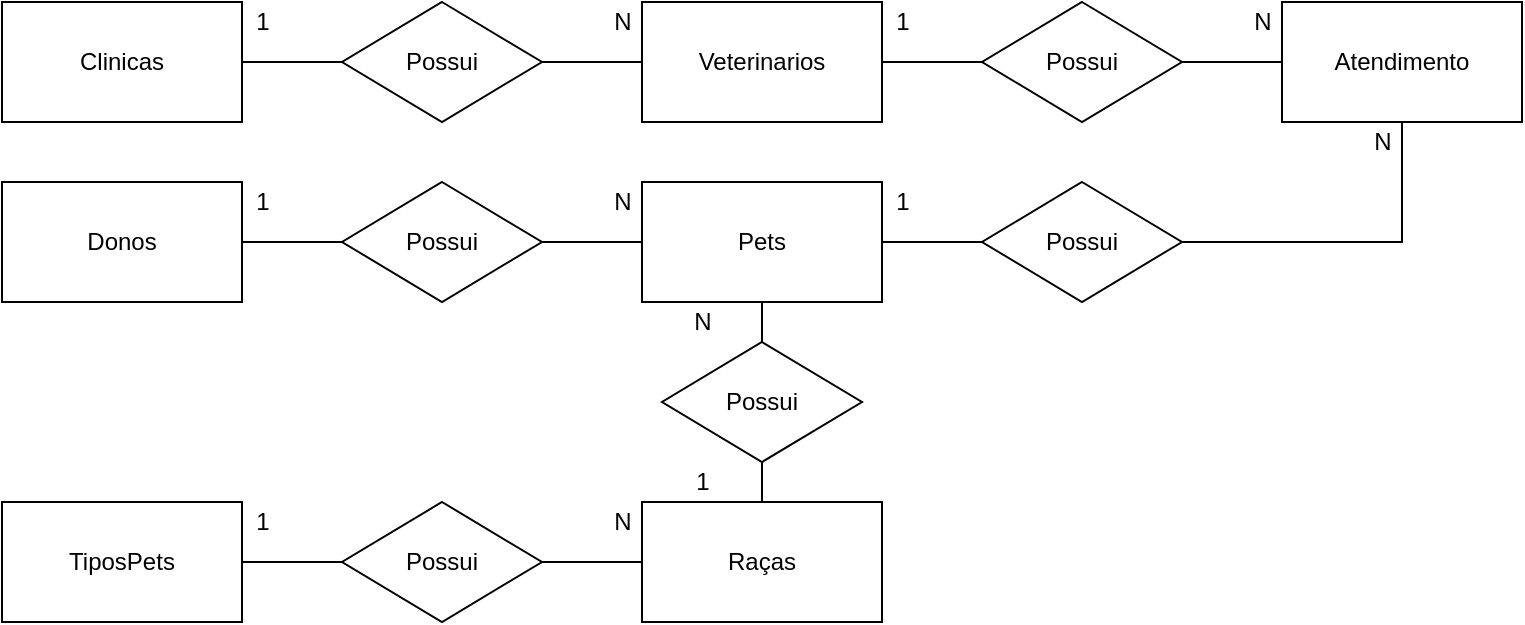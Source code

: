 <mxfile version="14.1.8" type="device" pages="2"><diagram id="UzwfcoGWtlk6J4LMGT1N" name="Conceitual"><mxGraphModel dx="1035" dy="602" grid="1" gridSize="10" guides="1" tooltips="1" connect="1" arrows="1" fold="1" page="1" pageScale="1" pageWidth="827" pageHeight="1169" math="0" shadow="0"><root><mxCell id="0"/><mxCell id="1" parent="0"/><mxCell id="Tc7eQpOx48h2WtbrXSoK-3" value="" style="edgeStyle=orthogonalEdgeStyle;rounded=0;orthogonalLoop=1;jettySize=auto;html=1;endArrow=none;endFill=0;" edge="1" parent="1" source="Tc7eQpOx48h2WtbrXSoK-1" target="Tc7eQpOx48h2WtbrXSoK-2"><mxGeometry relative="1" as="geometry"/></mxCell><mxCell id="Tc7eQpOx48h2WtbrXSoK-1" value="Clinicas" style="whiteSpace=wrap;html=1;" vertex="1" parent="1"><mxGeometry x="30" y="30" width="120" height="60" as="geometry"/></mxCell><mxCell id="Tc7eQpOx48h2WtbrXSoK-7" value="" style="edgeStyle=orthogonalEdgeStyle;rounded=0;orthogonalLoop=1;jettySize=auto;html=1;endArrow=none;endFill=0;" edge="1" parent="1" source="Tc7eQpOx48h2WtbrXSoK-2" target="Tc7eQpOx48h2WtbrXSoK-6"><mxGeometry relative="1" as="geometry"/></mxCell><mxCell id="Tc7eQpOx48h2WtbrXSoK-2" value="Possui" style="rhombus;whiteSpace=wrap;html=1;" vertex="1" parent="1"><mxGeometry x="200" y="30" width="100" height="60" as="geometry"/></mxCell><mxCell id="Tc7eQpOx48h2WtbrXSoK-11" value="" style="edgeStyle=orthogonalEdgeStyle;rounded=0;orthogonalLoop=1;jettySize=auto;html=1;endArrow=none;endFill=0;" edge="1" parent="1" source="Tc7eQpOx48h2WtbrXSoK-6" target="Tc7eQpOx48h2WtbrXSoK-10"><mxGeometry relative="1" as="geometry"/></mxCell><mxCell id="Tc7eQpOx48h2WtbrXSoK-6" value="Veterinarios" style="whiteSpace=wrap;html=1;" vertex="1" parent="1"><mxGeometry x="350" y="30" width="120" height="60" as="geometry"/></mxCell><mxCell id="Tc7eQpOx48h2WtbrXSoK-13" value="" style="edgeStyle=orthogonalEdgeStyle;rounded=0;orthogonalLoop=1;jettySize=auto;html=1;endArrow=none;endFill=0;" edge="1" parent="1" source="Tc7eQpOx48h2WtbrXSoK-10" target="Tc7eQpOx48h2WtbrXSoK-12"><mxGeometry relative="1" as="geometry"/></mxCell><mxCell id="Tc7eQpOx48h2WtbrXSoK-10" value="Possui" style="rhombus;whiteSpace=wrap;html=1;" vertex="1" parent="1"><mxGeometry x="520" y="30" width="100" height="60" as="geometry"/></mxCell><mxCell id="Tc7eQpOx48h2WtbrXSoK-12" value="Atendimento" style="whiteSpace=wrap;html=1;" vertex="1" parent="1"><mxGeometry x="670" y="30" width="120" height="60" as="geometry"/></mxCell><mxCell id="Tc7eQpOx48h2WtbrXSoK-14" value="" style="edgeStyle=orthogonalEdgeStyle;rounded=0;orthogonalLoop=1;jettySize=auto;html=1;endArrow=none;endFill=0;" edge="1" parent="1" source="Tc7eQpOx48h2WtbrXSoK-15" target="Tc7eQpOx48h2WtbrXSoK-17"><mxGeometry relative="1" as="geometry"/></mxCell><mxCell id="Tc7eQpOx48h2WtbrXSoK-15" value="Donos" style="whiteSpace=wrap;html=1;" vertex="1" parent="1"><mxGeometry x="30" y="120" width="120" height="60" as="geometry"/></mxCell><mxCell id="Tc7eQpOx48h2WtbrXSoK-16" value="" style="edgeStyle=orthogonalEdgeStyle;rounded=0;orthogonalLoop=1;jettySize=auto;html=1;endArrow=none;endFill=0;" edge="1" parent="1" source="Tc7eQpOx48h2WtbrXSoK-17" target="Tc7eQpOx48h2WtbrXSoK-19"><mxGeometry relative="1" as="geometry"/></mxCell><mxCell id="Tc7eQpOx48h2WtbrXSoK-17" value="Possui" style="rhombus;whiteSpace=wrap;html=1;" vertex="1" parent="1"><mxGeometry x="200" y="120" width="100" height="60" as="geometry"/></mxCell><mxCell id="Tc7eQpOx48h2WtbrXSoK-18" value="" style="edgeStyle=orthogonalEdgeStyle;rounded=0;orthogonalLoop=1;jettySize=auto;html=1;endArrow=none;endFill=0;" edge="1" parent="1" source="Tc7eQpOx48h2WtbrXSoK-19" target="Tc7eQpOx48h2WtbrXSoK-20"><mxGeometry relative="1" as="geometry"/></mxCell><mxCell id="Tc7eQpOx48h2WtbrXSoK-19" value="Pets" style="whiteSpace=wrap;html=1;" vertex="1" parent="1"><mxGeometry x="350" y="120" width="120" height="60" as="geometry"/></mxCell><mxCell id="Tc7eQpOx48h2WtbrXSoK-21" style="edgeStyle=orthogonalEdgeStyle;rounded=0;orthogonalLoop=1;jettySize=auto;html=1;entryX=0.5;entryY=1;entryDx=0;entryDy=0;endArrow=none;endFill=0;" edge="1" parent="1" source="Tc7eQpOx48h2WtbrXSoK-20" target="Tc7eQpOx48h2WtbrXSoK-12"><mxGeometry relative="1" as="geometry"/></mxCell><mxCell id="Tc7eQpOx48h2WtbrXSoK-20" value="Possui" style="rhombus;whiteSpace=wrap;html=1;" vertex="1" parent="1"><mxGeometry x="520" y="120" width="100" height="60" as="geometry"/></mxCell><mxCell id="Tc7eQpOx48h2WtbrXSoK-34" value="" style="edgeStyle=orthogonalEdgeStyle;rounded=0;orthogonalLoop=1;jettySize=auto;html=1;endArrow=none;endFill=0;" edge="1" parent="1" source="Tc7eQpOx48h2WtbrXSoK-35" target="Tc7eQpOx48h2WtbrXSoK-37"><mxGeometry relative="1" as="geometry"/></mxCell><mxCell id="Tc7eQpOx48h2WtbrXSoK-35" value="TiposPets" style="whiteSpace=wrap;html=1;" vertex="1" parent="1"><mxGeometry x="30" y="280" width="120" height="60" as="geometry"/></mxCell><mxCell id="Tc7eQpOx48h2WtbrXSoK-36" value="" style="edgeStyle=orthogonalEdgeStyle;rounded=0;orthogonalLoop=1;jettySize=auto;html=1;endArrow=none;endFill=0;" edge="1" parent="1" source="Tc7eQpOx48h2WtbrXSoK-37" target="Tc7eQpOx48h2WtbrXSoK-38"><mxGeometry relative="1" as="geometry"/></mxCell><mxCell id="Tc7eQpOx48h2WtbrXSoK-37" value="Possui" style="rhombus;whiteSpace=wrap;html=1;" vertex="1" parent="1"><mxGeometry x="200" y="280" width="100" height="60" as="geometry"/></mxCell><mxCell id="Tc7eQpOx48h2WtbrXSoK-40" value="" style="edgeStyle=orthogonalEdgeStyle;rounded=0;orthogonalLoop=1;jettySize=auto;html=1;endArrow=none;endFill=0;" edge="1" parent="1" source="Tc7eQpOx48h2WtbrXSoK-38" target="Tc7eQpOx48h2WtbrXSoK-39"><mxGeometry relative="1" as="geometry"/></mxCell><mxCell id="Tc7eQpOx48h2WtbrXSoK-38" value="Raças" style="whiteSpace=wrap;html=1;" vertex="1" parent="1"><mxGeometry x="350" y="280" width="120" height="60" as="geometry"/></mxCell><mxCell id="Tc7eQpOx48h2WtbrXSoK-41" value="" style="edgeStyle=orthogonalEdgeStyle;rounded=0;orthogonalLoop=1;jettySize=auto;html=1;endArrow=none;endFill=0;" edge="1" parent="1" source="Tc7eQpOx48h2WtbrXSoK-39" target="Tc7eQpOx48h2WtbrXSoK-19"><mxGeometry relative="1" as="geometry"/></mxCell><mxCell id="Tc7eQpOx48h2WtbrXSoK-39" value="Possui" style="rhombus;whiteSpace=wrap;html=1;" vertex="1" parent="1"><mxGeometry x="360" y="200" width="100" height="60" as="geometry"/></mxCell><mxCell id="Tc7eQpOx48h2WtbrXSoK-42" value="1" style="text;html=1;align=center;verticalAlign=middle;resizable=0;points=[];autosize=1;" vertex="1" parent="1"><mxGeometry x="150" y="30" width="20" height="20" as="geometry"/></mxCell><mxCell id="Tc7eQpOx48h2WtbrXSoK-44" value="N" style="text;html=1;align=center;verticalAlign=middle;resizable=0;points=[];autosize=1;" vertex="1" parent="1"><mxGeometry x="330" y="30" width="20" height="20" as="geometry"/></mxCell><mxCell id="Tc7eQpOx48h2WtbrXSoK-45" value="1" style="text;html=1;align=center;verticalAlign=middle;resizable=0;points=[];autosize=1;" vertex="1" parent="1"><mxGeometry x="470" y="30" width="20" height="20" as="geometry"/></mxCell><mxCell id="Tc7eQpOx48h2WtbrXSoK-46" value="N" style="text;html=1;align=center;verticalAlign=middle;resizable=0;points=[];autosize=1;" vertex="1" parent="1"><mxGeometry x="650" y="30" width="20" height="20" as="geometry"/></mxCell><mxCell id="Tc7eQpOx48h2WtbrXSoK-48" value="N" style="text;html=1;align=center;verticalAlign=middle;resizable=0;points=[];autosize=1;" vertex="1" parent="1"><mxGeometry x="710" y="90" width="20" height="20" as="geometry"/></mxCell><mxCell id="Tc7eQpOx48h2WtbrXSoK-51" value="1" style="text;html=1;align=center;verticalAlign=middle;resizable=0;points=[];autosize=1;" vertex="1" parent="1"><mxGeometry x="470" y="120" width="20" height="20" as="geometry"/></mxCell><mxCell id="Tc7eQpOx48h2WtbrXSoK-52" value="N" style="text;html=1;align=center;verticalAlign=middle;resizable=0;points=[];autosize=1;" vertex="1" parent="1"><mxGeometry x="330" y="120" width="20" height="20" as="geometry"/></mxCell><mxCell id="Tc7eQpOx48h2WtbrXSoK-53" value="1" style="text;html=1;align=center;verticalAlign=middle;resizable=0;points=[];autosize=1;" vertex="1" parent="1"><mxGeometry x="150" y="120" width="20" height="20" as="geometry"/></mxCell><mxCell id="Tc7eQpOx48h2WtbrXSoK-54" value="1" style="text;html=1;align=center;verticalAlign=middle;resizable=0;points=[];autosize=1;" vertex="1" parent="1"><mxGeometry x="150" y="280" width="20" height="20" as="geometry"/></mxCell><mxCell id="Tc7eQpOx48h2WtbrXSoK-55" value="N" style="text;html=1;align=center;verticalAlign=middle;resizable=0;points=[];autosize=1;" vertex="1" parent="1"><mxGeometry x="330" y="280" width="20" height="20" as="geometry"/></mxCell><mxCell id="Tc7eQpOx48h2WtbrXSoK-56" value="1" style="text;html=1;align=center;verticalAlign=middle;resizable=0;points=[];autosize=1;" vertex="1" parent="1"><mxGeometry x="370" y="260" width="20" height="20" as="geometry"/></mxCell><mxCell id="Tc7eQpOx48h2WtbrXSoK-57" value="N" style="text;html=1;align=center;verticalAlign=middle;resizable=0;points=[];autosize=1;" vertex="1" parent="1"><mxGeometry x="370" y="180" width="20" height="20" as="geometry"/></mxCell></root></mxGraphModel></diagram><diagram id="GqTIoYT5JD0MyUqNhV2D" name="Logico"><mxGraphModel dx="1461" dy="849" grid="1" gridSize="10" guides="1" tooltips="1" connect="1" arrows="1" fold="1" page="1" pageScale="1" pageWidth="827" pageHeight="1169" math="0" shadow="0"><root><mxCell id="YnT-GMw6f-q2LcLzBtUg-0"/><mxCell id="YnT-GMw6f-q2LcLzBtUg-1" parent="YnT-GMw6f-q2LcLzBtUg-0"/><mxCell id="Q30XDpHz6dhg7ogL3XXc-37" value="Clinicas" style="shape=table;startSize=30;container=1;collapsible=1;childLayout=tableLayout;fixedRows=1;rowLines=0;fontStyle=1;align=center;resizeLast=1;" vertex="1" parent="YnT-GMw6f-q2LcLzBtUg-1"><mxGeometry x="10" y="10" width="180" height="160" as="geometry"/></mxCell><mxCell id="Q30XDpHz6dhg7ogL3XXc-38" value="" style="shape=partialRectangle;collapsible=0;dropTarget=0;pointerEvents=0;fillColor=none;top=0;left=0;bottom=1;right=0;points=[[0,0.5],[1,0.5]];portConstraint=eastwest;" vertex="1" parent="Q30XDpHz6dhg7ogL3XXc-37"><mxGeometry y="30" width="180" height="30" as="geometry"/></mxCell><mxCell id="Q30XDpHz6dhg7ogL3XXc-39" value="PK" style="shape=partialRectangle;connectable=0;fillColor=none;top=0;left=0;bottom=0;right=0;fontStyle=1;overflow=hidden;" vertex="1" parent="Q30XDpHz6dhg7ogL3XXc-38"><mxGeometry width="30" height="30" as="geometry"/></mxCell><mxCell id="Q30XDpHz6dhg7ogL3XXc-40" value="IdClinica" style="shape=partialRectangle;connectable=0;fillColor=none;top=0;left=0;bottom=0;right=0;align=left;spacingLeft=6;fontStyle=5;overflow=hidden;" vertex="1" parent="Q30XDpHz6dhg7ogL3XXc-38"><mxGeometry x="30" width="150" height="30" as="geometry"/></mxCell><mxCell id="Q30XDpHz6dhg7ogL3XXc-41" value="" style="shape=partialRectangle;collapsible=0;dropTarget=0;pointerEvents=0;fillColor=none;top=0;left=0;bottom=0;right=0;points=[[0,0.5],[1,0.5]];portConstraint=eastwest;" vertex="1" parent="Q30XDpHz6dhg7ogL3XXc-37"><mxGeometry y="60" width="180" height="30" as="geometry"/></mxCell><mxCell id="Q30XDpHz6dhg7ogL3XXc-42" value="" style="shape=partialRectangle;connectable=0;fillColor=none;top=0;left=0;bottom=0;right=0;editable=1;overflow=hidden;" vertex="1" parent="Q30XDpHz6dhg7ogL3XXc-41"><mxGeometry width="30" height="30" as="geometry"/></mxCell><mxCell id="Q30XDpHz6dhg7ogL3XXc-43" value="RazaoSocial" style="shape=partialRectangle;connectable=0;fillColor=none;top=0;left=0;bottom=0;right=0;align=left;spacingLeft=6;overflow=hidden;" vertex="1" parent="Q30XDpHz6dhg7ogL3XXc-41"><mxGeometry x="30" width="150" height="30" as="geometry"/></mxCell><mxCell id="Q30XDpHz6dhg7ogL3XXc-44" value="" style="shape=partialRectangle;collapsible=0;dropTarget=0;pointerEvents=0;fillColor=none;top=0;left=0;bottom=0;right=0;points=[[0,0.5],[1,0.5]];portConstraint=eastwest;" vertex="1" parent="Q30XDpHz6dhg7ogL3XXc-37"><mxGeometry y="90" width="180" height="30" as="geometry"/></mxCell><mxCell id="Q30XDpHz6dhg7ogL3XXc-45" value="" style="shape=partialRectangle;connectable=0;fillColor=none;top=0;left=0;bottom=0;right=0;editable=1;overflow=hidden;" vertex="1" parent="Q30XDpHz6dhg7ogL3XXc-44"><mxGeometry width="30" height="30" as="geometry"/></mxCell><mxCell id="Q30XDpHz6dhg7ogL3XXc-46" value="CNPJ" style="shape=partialRectangle;connectable=0;fillColor=none;top=0;left=0;bottom=0;right=0;align=left;spacingLeft=6;overflow=hidden;" vertex="1" parent="Q30XDpHz6dhg7ogL3XXc-44"><mxGeometry x="30" width="150" height="30" as="geometry"/></mxCell><mxCell id="Q30XDpHz6dhg7ogL3XXc-47" value="" style="shape=partialRectangle;collapsible=0;dropTarget=0;pointerEvents=0;fillColor=none;top=0;left=0;bottom=0;right=0;points=[[0,0.5],[1,0.5]];portConstraint=eastwest;" vertex="1" parent="Q30XDpHz6dhg7ogL3XXc-37"><mxGeometry y="120" width="180" height="30" as="geometry"/></mxCell><mxCell id="Q30XDpHz6dhg7ogL3XXc-48" value="" style="shape=partialRectangle;connectable=0;fillColor=none;top=0;left=0;bottom=0;right=0;editable=1;overflow=hidden;" vertex="1" parent="Q30XDpHz6dhg7ogL3XXc-47"><mxGeometry width="30" height="30" as="geometry"/></mxCell><mxCell id="Q30XDpHz6dhg7ogL3XXc-49" value="Endereco" style="shape=partialRectangle;connectable=0;fillColor=none;top=0;left=0;bottom=0;right=0;align=left;spacingLeft=6;overflow=hidden;" vertex="1" parent="Q30XDpHz6dhg7ogL3XXc-47"><mxGeometry x="30" width="150" height="30" as="geometry"/></mxCell><mxCell id="Q30XDpHz6dhg7ogL3XXc-66" value="Veterinarios" style="shape=table;startSize=30;container=1;collapsible=1;childLayout=tableLayout;fixedRows=1;rowLines=0;fontStyle=1;align=center;resizeLast=1;" vertex="1" parent="YnT-GMw6f-q2LcLzBtUg-1"><mxGeometry x="290" y="10" width="180" height="160" as="geometry"/></mxCell><mxCell id="Q30XDpHz6dhg7ogL3XXc-67" value="" style="shape=partialRectangle;collapsible=0;dropTarget=0;pointerEvents=0;fillColor=none;top=0;left=0;bottom=0;right=0;points=[[0,0.5],[1,0.5]];portConstraint=eastwest;" vertex="1" parent="Q30XDpHz6dhg7ogL3XXc-66"><mxGeometry y="30" width="180" height="30" as="geometry"/></mxCell><mxCell id="Q30XDpHz6dhg7ogL3XXc-68" value="PK" style="shape=partialRectangle;connectable=0;fillColor=none;top=0;left=0;bottom=0;right=0;fontStyle=1;overflow=hidden;" vertex="1" parent="Q30XDpHz6dhg7ogL3XXc-67"><mxGeometry width="60" height="30" as="geometry"/></mxCell><mxCell id="Q30XDpHz6dhg7ogL3XXc-69" value="IdVeterinario" style="shape=partialRectangle;connectable=0;fillColor=none;top=0;left=0;bottom=0;right=0;align=left;spacingLeft=6;fontStyle=5;overflow=hidden;" vertex="1" parent="Q30XDpHz6dhg7ogL3XXc-67"><mxGeometry x="60" width="120" height="30" as="geometry"/></mxCell><mxCell id="Q30XDpHz6dhg7ogL3XXc-70" value="" style="shape=partialRectangle;collapsible=0;dropTarget=0;pointerEvents=0;fillColor=none;top=0;left=0;bottom=1;right=0;points=[[0,0.5],[1,0.5]];portConstraint=eastwest;" vertex="1" parent="Q30XDpHz6dhg7ogL3XXc-66"><mxGeometry y="60" width="180" height="30" as="geometry"/></mxCell><mxCell id="Q30XDpHz6dhg7ogL3XXc-71" value="FK" style="shape=partialRectangle;connectable=0;fillColor=none;top=0;left=0;bottom=0;right=0;fontStyle=1;overflow=hidden;" vertex="1" parent="Q30XDpHz6dhg7ogL3XXc-70"><mxGeometry width="60" height="30" as="geometry"/></mxCell><mxCell id="Q30XDpHz6dhg7ogL3XXc-72" value="IdClinica" style="shape=partialRectangle;connectable=0;fillColor=none;top=0;left=0;bottom=0;right=0;align=left;spacingLeft=6;fontStyle=5;overflow=hidden;" vertex="1" parent="Q30XDpHz6dhg7ogL3XXc-70"><mxGeometry x="60" width="120" height="30" as="geometry"/></mxCell><mxCell id="Q30XDpHz6dhg7ogL3XXc-76" value="" style="shape=partialRectangle;collapsible=0;dropTarget=0;pointerEvents=0;fillColor=none;top=0;left=0;bottom=0;right=0;points=[[0,0.5],[1,0.5]];portConstraint=eastwest;" vertex="1" parent="Q30XDpHz6dhg7ogL3XXc-66"><mxGeometry y="90" width="180" height="30" as="geometry"/></mxCell><mxCell id="Q30XDpHz6dhg7ogL3XXc-77" value="" style="shape=partialRectangle;connectable=0;fillColor=none;top=0;left=0;bottom=0;right=0;editable=1;overflow=hidden;" vertex="1" parent="Q30XDpHz6dhg7ogL3XXc-76"><mxGeometry width="60" height="30" as="geometry"/></mxCell><mxCell id="Q30XDpHz6dhg7ogL3XXc-78" value="Nome" style="shape=partialRectangle;connectable=0;fillColor=none;top=0;left=0;bottom=0;right=0;align=left;spacingLeft=6;overflow=hidden;" vertex="1" parent="Q30XDpHz6dhg7ogL3XXc-76"><mxGeometry x="60" width="120" height="30" as="geometry"/></mxCell><mxCell id="Q30XDpHz6dhg7ogL3XXc-73" value="" style="shape=partialRectangle;collapsible=0;dropTarget=0;pointerEvents=0;fillColor=none;top=0;left=0;bottom=0;right=0;points=[[0,0.5],[1,0.5]];portConstraint=eastwest;" vertex="1" parent="Q30XDpHz6dhg7ogL3XXc-66"><mxGeometry y="120" width="180" height="30" as="geometry"/></mxCell><mxCell id="Q30XDpHz6dhg7ogL3XXc-74" value="" style="shape=partialRectangle;connectable=0;fillColor=none;top=0;left=0;bottom=0;right=0;editable=1;overflow=hidden;" vertex="1" parent="Q30XDpHz6dhg7ogL3XXc-73"><mxGeometry width="60" height="30" as="geometry"/></mxCell><mxCell id="Q30XDpHz6dhg7ogL3XXc-75" value="CRMV" style="shape=partialRectangle;connectable=0;fillColor=none;top=0;left=0;bottom=0;right=0;align=left;spacingLeft=6;overflow=hidden;" vertex="1" parent="Q30XDpHz6dhg7ogL3XXc-73"><mxGeometry x="60" width="120" height="30" as="geometry"/></mxCell><mxCell id="Q30XDpHz6dhg7ogL3XXc-85" value="Atendimentos" style="shape=table;startSize=30;container=1;collapsible=1;childLayout=tableLayout;fixedRows=1;rowLines=0;fontStyle=1;align=center;resizeLast=1;" vertex="1" parent="YnT-GMw6f-q2LcLzBtUg-1"><mxGeometry x="550" y="10" width="180" height="190" as="geometry"/></mxCell><mxCell id="Q30XDpHz6dhg7ogL3XXc-86" value="" style="shape=partialRectangle;collapsible=0;dropTarget=0;pointerEvents=0;fillColor=none;top=0;left=0;bottom=0;right=0;points=[[0,0.5],[1,0.5]];portConstraint=eastwest;" vertex="1" parent="Q30XDpHz6dhg7ogL3XXc-85"><mxGeometry y="30" width="180" height="30" as="geometry"/></mxCell><mxCell id="Q30XDpHz6dhg7ogL3XXc-87" value="PK" style="shape=partialRectangle;connectable=0;fillColor=none;top=0;left=0;bottom=0;right=0;fontStyle=1;overflow=hidden;" vertex="1" parent="Q30XDpHz6dhg7ogL3XXc-86"><mxGeometry width="60" height="30" as="geometry"/></mxCell><mxCell id="Q30XDpHz6dhg7ogL3XXc-88" value="IdAtendimentos" style="shape=partialRectangle;connectable=0;fillColor=none;top=0;left=0;bottom=0;right=0;align=left;spacingLeft=6;fontStyle=5;overflow=hidden;" vertex="1" parent="Q30XDpHz6dhg7ogL3XXc-86"><mxGeometry x="60" width="120" height="30" as="geometry"/></mxCell><mxCell id="Q30XDpHz6dhg7ogL3XXc-104" value="" style="shape=partialRectangle;collapsible=0;dropTarget=0;pointerEvents=0;fillColor=none;top=0;left=0;bottom=0;right=0;points=[[0,0.5],[1,0.5]];portConstraint=eastwest;" vertex="1" parent="Q30XDpHz6dhg7ogL3XXc-85"><mxGeometry y="60" width="180" height="30" as="geometry"/></mxCell><mxCell id="Q30XDpHz6dhg7ogL3XXc-105" value="FK" style="shape=partialRectangle;connectable=0;fillColor=none;top=0;left=0;bottom=0;right=0;fontStyle=1;overflow=hidden;" vertex="1" parent="Q30XDpHz6dhg7ogL3XXc-104"><mxGeometry width="60" height="30" as="geometry"/></mxCell><mxCell id="Q30XDpHz6dhg7ogL3XXc-106" value="IdVeterinario" style="shape=partialRectangle;connectable=0;fillColor=none;top=0;left=0;bottom=0;right=0;align=left;spacingLeft=6;fontStyle=5;overflow=hidden;" vertex="1" parent="Q30XDpHz6dhg7ogL3XXc-104"><mxGeometry x="60" width="120" height="30" as="geometry"/></mxCell><mxCell id="Q30XDpHz6dhg7ogL3XXc-89" value="" style="shape=partialRectangle;collapsible=0;dropTarget=0;pointerEvents=0;fillColor=none;top=0;left=0;bottom=1;right=0;points=[[0,0.5],[1,0.5]];portConstraint=eastwest;" vertex="1" parent="Q30XDpHz6dhg7ogL3XXc-85"><mxGeometry y="90" width="180" height="30" as="geometry"/></mxCell><mxCell id="Q30XDpHz6dhg7ogL3XXc-90" value="FK" style="shape=partialRectangle;connectable=0;fillColor=none;top=0;left=0;bottom=0;right=0;fontStyle=1;overflow=hidden;" vertex="1" parent="Q30XDpHz6dhg7ogL3XXc-89"><mxGeometry width="60" height="30" as="geometry"/></mxCell><mxCell id="Q30XDpHz6dhg7ogL3XXc-91" value="IdPet" style="shape=partialRectangle;connectable=0;fillColor=none;top=0;left=0;bottom=0;right=0;align=left;spacingLeft=6;fontStyle=5;overflow=hidden;" vertex="1" parent="Q30XDpHz6dhg7ogL3XXc-89"><mxGeometry x="60" width="120" height="30" as="geometry"/></mxCell><mxCell id="Q30XDpHz6dhg7ogL3XXc-92" value="" style="shape=partialRectangle;collapsible=0;dropTarget=0;pointerEvents=0;fillColor=none;top=0;left=0;bottom=0;right=0;points=[[0,0.5],[1,0.5]];portConstraint=eastwest;" vertex="1" parent="Q30XDpHz6dhg7ogL3XXc-85"><mxGeometry y="120" width="180" height="30" as="geometry"/></mxCell><mxCell id="Q30XDpHz6dhg7ogL3XXc-93" value="" style="shape=partialRectangle;connectable=0;fillColor=none;top=0;left=0;bottom=0;right=0;editable=1;overflow=hidden;" vertex="1" parent="Q30XDpHz6dhg7ogL3XXc-92"><mxGeometry width="60" height="30" as="geometry"/></mxCell><mxCell id="Q30XDpHz6dhg7ogL3XXc-94" value="Descrição" style="shape=partialRectangle;connectable=0;fillColor=none;top=0;left=0;bottom=0;right=0;align=left;spacingLeft=6;overflow=hidden;" vertex="1" parent="Q30XDpHz6dhg7ogL3XXc-92"><mxGeometry x="60" width="120" height="30" as="geometry"/></mxCell><mxCell id="Q30XDpHz6dhg7ogL3XXc-95" value="" style="shape=partialRectangle;collapsible=0;dropTarget=0;pointerEvents=0;fillColor=none;top=0;left=0;bottom=0;right=0;points=[[0,0.5],[1,0.5]];portConstraint=eastwest;" vertex="1" parent="Q30XDpHz6dhg7ogL3XXc-85"><mxGeometry y="150" width="180" height="30" as="geometry"/></mxCell><mxCell id="Q30XDpHz6dhg7ogL3XXc-96" value="" style="shape=partialRectangle;connectable=0;fillColor=none;top=0;left=0;bottom=0;right=0;editable=1;overflow=hidden;" vertex="1" parent="Q30XDpHz6dhg7ogL3XXc-95"><mxGeometry width="60" height="30" as="geometry"/></mxCell><mxCell id="Q30XDpHz6dhg7ogL3XXc-97" value="DataAtendimento" style="shape=partialRectangle;connectable=0;fillColor=none;top=0;left=0;bottom=0;right=0;align=left;spacingLeft=6;overflow=hidden;" vertex="1" parent="Q30XDpHz6dhg7ogL3XXc-95"><mxGeometry x="60" width="120" height="30" as="geometry"/></mxCell><mxCell id="Q30XDpHz6dhg7ogL3XXc-136" value="Raca" style="shape=table;startSize=30;container=1;collapsible=1;childLayout=tableLayout;fixedRows=1;rowLines=0;fontStyle=1;align=center;resizeLast=1;" vertex="1" parent="YnT-GMw6f-q2LcLzBtUg-1"><mxGeometry x="260" y="260" width="180" height="130" as="geometry"/></mxCell><mxCell id="Q30XDpHz6dhg7ogL3XXc-137" value="" style="shape=partialRectangle;collapsible=0;dropTarget=0;pointerEvents=0;fillColor=none;top=0;left=0;bottom=0;right=0;points=[[0,0.5],[1,0.5]];portConstraint=eastwest;" vertex="1" parent="Q30XDpHz6dhg7ogL3XXc-136"><mxGeometry y="30" width="180" height="30" as="geometry"/></mxCell><mxCell id="Q30XDpHz6dhg7ogL3XXc-138" value="PK" style="shape=partialRectangle;connectable=0;fillColor=none;top=0;left=0;bottom=0;right=0;fontStyle=1;overflow=hidden;" vertex="1" parent="Q30XDpHz6dhg7ogL3XXc-137"><mxGeometry width="60" height="30" as="geometry"/></mxCell><mxCell id="Q30XDpHz6dhg7ogL3XXc-139" value="IdRaca" style="shape=partialRectangle;connectable=0;fillColor=none;top=0;left=0;bottom=0;right=0;align=left;spacingLeft=6;fontStyle=5;overflow=hidden;" vertex="1" parent="Q30XDpHz6dhg7ogL3XXc-137"><mxGeometry x="60" width="120" height="30" as="geometry"/></mxCell><mxCell id="Q30XDpHz6dhg7ogL3XXc-140" value="" style="shape=partialRectangle;collapsible=0;dropTarget=0;pointerEvents=0;fillColor=none;top=0;left=0;bottom=1;right=0;points=[[0,0.5],[1,0.5]];portConstraint=eastwest;" vertex="1" parent="Q30XDpHz6dhg7ogL3XXc-136"><mxGeometry y="60" width="180" height="30" as="geometry"/></mxCell><mxCell id="Q30XDpHz6dhg7ogL3XXc-141" value="FK" style="shape=partialRectangle;connectable=0;fillColor=none;top=0;left=0;bottom=0;right=0;fontStyle=1;overflow=hidden;" vertex="1" parent="Q30XDpHz6dhg7ogL3XXc-140"><mxGeometry width="60" height="30" as="geometry"/></mxCell><mxCell id="Q30XDpHz6dhg7ogL3XXc-142" value="IdTipoPet" style="shape=partialRectangle;connectable=0;fillColor=none;top=0;left=0;bottom=0;right=0;align=left;spacingLeft=6;fontStyle=5;overflow=hidden;" vertex="1" parent="Q30XDpHz6dhg7ogL3XXc-140"><mxGeometry x="60" width="120" height="30" as="geometry"/></mxCell><mxCell id="Q30XDpHz6dhg7ogL3XXc-143" value="" style="shape=partialRectangle;collapsible=0;dropTarget=0;pointerEvents=0;fillColor=none;top=0;left=0;bottom=0;right=0;points=[[0,0.5],[1,0.5]];portConstraint=eastwest;" vertex="1" parent="Q30XDpHz6dhg7ogL3XXc-136"><mxGeometry y="90" width="180" height="30" as="geometry"/></mxCell><mxCell id="Q30XDpHz6dhg7ogL3XXc-144" value="" style="shape=partialRectangle;connectable=0;fillColor=none;top=0;left=0;bottom=0;right=0;editable=1;overflow=hidden;" vertex="1" parent="Q30XDpHz6dhg7ogL3XXc-143"><mxGeometry width="60" height="30" as="geometry"/></mxCell><mxCell id="Q30XDpHz6dhg7ogL3XXc-145" value="Descricao" style="shape=partialRectangle;connectable=0;fillColor=none;top=0;left=0;bottom=0;right=0;align=left;spacingLeft=6;overflow=hidden;" vertex="1" parent="Q30XDpHz6dhg7ogL3XXc-143"><mxGeometry x="60" width="120" height="30" as="geometry"/></mxCell><mxCell id="Q30XDpHz6dhg7ogL3XXc-149" value="TiposPets" style="shape=table;startSize=30;container=1;collapsible=1;childLayout=tableLayout;fixedRows=1;rowLines=0;fontStyle=1;align=center;resizeLast=1;" vertex="1" parent="YnT-GMw6f-q2LcLzBtUg-1"><mxGeometry x="10" y="260" width="180" height="100" as="geometry"/></mxCell><mxCell id="Q30XDpHz6dhg7ogL3XXc-150" value="" style="shape=partialRectangle;collapsible=0;dropTarget=0;pointerEvents=0;fillColor=none;top=0;left=0;bottom=1;right=0;points=[[0,0.5],[1,0.5]];portConstraint=eastwest;" vertex="1" parent="Q30XDpHz6dhg7ogL3XXc-149"><mxGeometry y="30" width="180" height="30" as="geometry"/></mxCell><mxCell id="Q30XDpHz6dhg7ogL3XXc-151" value="PK" style="shape=partialRectangle;connectable=0;fillColor=none;top=0;left=0;bottom=0;right=0;fontStyle=1;overflow=hidden;" vertex="1" parent="Q30XDpHz6dhg7ogL3XXc-150"><mxGeometry width="30" height="30" as="geometry"/></mxCell><mxCell id="Q30XDpHz6dhg7ogL3XXc-152" value="IdTipoPet" style="shape=partialRectangle;connectable=0;fillColor=none;top=0;left=0;bottom=0;right=0;align=left;spacingLeft=6;fontStyle=5;overflow=hidden;" vertex="1" parent="Q30XDpHz6dhg7ogL3XXc-150"><mxGeometry x="30" width="150" height="30" as="geometry"/></mxCell><mxCell id="Q30XDpHz6dhg7ogL3XXc-153" value="" style="shape=partialRectangle;collapsible=0;dropTarget=0;pointerEvents=0;fillColor=none;top=0;left=0;bottom=0;right=0;points=[[0,0.5],[1,0.5]];portConstraint=eastwest;" vertex="1" parent="Q30XDpHz6dhg7ogL3XXc-149"><mxGeometry y="60" width="180" height="30" as="geometry"/></mxCell><mxCell id="Q30XDpHz6dhg7ogL3XXc-154" value="" style="shape=partialRectangle;connectable=0;fillColor=none;top=0;left=0;bottom=0;right=0;editable=1;overflow=hidden;" vertex="1" parent="Q30XDpHz6dhg7ogL3XXc-153"><mxGeometry width="30" height="30" as="geometry"/></mxCell><mxCell id="Q30XDpHz6dhg7ogL3XXc-155" value="Descricao" style="shape=partialRectangle;connectable=0;fillColor=none;top=0;left=0;bottom=0;right=0;align=left;spacingLeft=6;overflow=hidden;" vertex="1" parent="Q30XDpHz6dhg7ogL3XXc-153"><mxGeometry x="30" width="150" height="30" as="geometry"/></mxCell><mxCell id="Q30XDpHz6dhg7ogL3XXc-162" value="Pets" style="shape=table;startSize=30;container=1;collapsible=1;childLayout=tableLayout;fixedRows=1;rowLines=0;fontStyle=1;align=center;resizeLast=1;" vertex="1" parent="YnT-GMw6f-q2LcLzBtUg-1"><mxGeometry x="550" y="260" width="180" height="190" as="geometry"/></mxCell><mxCell id="Q30XDpHz6dhg7ogL3XXc-163" value="" style="shape=partialRectangle;collapsible=0;dropTarget=0;pointerEvents=0;fillColor=none;top=0;left=0;bottom=0;right=0;points=[[0,0.5],[1,0.5]];portConstraint=eastwest;" vertex="1" parent="Q30XDpHz6dhg7ogL3XXc-162"><mxGeometry y="30" width="180" height="30" as="geometry"/></mxCell><mxCell id="Q30XDpHz6dhg7ogL3XXc-164" value="PK" style="shape=partialRectangle;connectable=0;fillColor=none;top=0;left=0;bottom=0;right=0;fontStyle=1;overflow=hidden;" vertex="1" parent="Q30XDpHz6dhg7ogL3XXc-163"><mxGeometry width="60" height="30" as="geometry"/></mxCell><mxCell id="Q30XDpHz6dhg7ogL3XXc-165" value="IdPet" style="shape=partialRectangle;connectable=0;fillColor=none;top=0;left=0;bottom=0;right=0;align=left;spacingLeft=6;fontStyle=5;overflow=hidden;" vertex="1" parent="Q30XDpHz6dhg7ogL3XXc-163"><mxGeometry x="60" width="120" height="30" as="geometry"/></mxCell><mxCell id="Q30XDpHz6dhg7ogL3XXc-175" value="" style="shape=partialRectangle;collapsible=0;dropTarget=0;pointerEvents=0;fillColor=none;top=0;left=0;bottom=0;right=0;points=[[0,0.5],[1,0.5]];portConstraint=eastwest;" vertex="1" parent="Q30XDpHz6dhg7ogL3XXc-162"><mxGeometry y="60" width="180" height="30" as="geometry"/></mxCell><mxCell id="Q30XDpHz6dhg7ogL3XXc-176" value="FK" style="shape=partialRectangle;connectable=0;fillColor=none;top=0;left=0;bottom=0;right=0;fontStyle=1;overflow=hidden;" vertex="1" parent="Q30XDpHz6dhg7ogL3XXc-175"><mxGeometry width="60" height="30" as="geometry"/></mxCell><mxCell id="Q30XDpHz6dhg7ogL3XXc-177" value="IdRaca" style="shape=partialRectangle;connectable=0;fillColor=none;top=0;left=0;bottom=0;right=0;align=left;spacingLeft=6;fontStyle=5;overflow=hidden;" vertex="1" parent="Q30XDpHz6dhg7ogL3XXc-175"><mxGeometry x="60" width="120" height="30" as="geometry"/></mxCell><mxCell id="Q30XDpHz6dhg7ogL3XXc-166" value="" style="shape=partialRectangle;collapsible=0;dropTarget=0;pointerEvents=0;fillColor=none;top=0;left=0;bottom=1;right=0;points=[[0,0.5],[1,0.5]];portConstraint=eastwest;" vertex="1" parent="Q30XDpHz6dhg7ogL3XXc-162"><mxGeometry y="90" width="180" height="30" as="geometry"/></mxCell><mxCell id="Q30XDpHz6dhg7ogL3XXc-167" value="FK" style="shape=partialRectangle;connectable=0;fillColor=none;top=0;left=0;bottom=0;right=0;fontStyle=1;overflow=hidden;" vertex="1" parent="Q30XDpHz6dhg7ogL3XXc-166"><mxGeometry width="60" height="30" as="geometry"/></mxCell><mxCell id="Q30XDpHz6dhg7ogL3XXc-168" value="IdDono" style="shape=partialRectangle;connectable=0;fillColor=none;top=0;left=0;bottom=0;right=0;align=left;spacingLeft=6;fontStyle=5;overflow=hidden;" vertex="1" parent="Q30XDpHz6dhg7ogL3XXc-166"><mxGeometry x="60" width="120" height="30" as="geometry"/></mxCell><mxCell id="Q30XDpHz6dhg7ogL3XXc-169" value="" style="shape=partialRectangle;collapsible=0;dropTarget=0;pointerEvents=0;fillColor=none;top=0;left=0;bottom=0;right=0;points=[[0,0.5],[1,0.5]];portConstraint=eastwest;" vertex="1" parent="Q30XDpHz6dhg7ogL3XXc-162"><mxGeometry y="120" width="180" height="30" as="geometry"/></mxCell><mxCell id="Q30XDpHz6dhg7ogL3XXc-170" value="" style="shape=partialRectangle;connectable=0;fillColor=none;top=0;left=0;bottom=0;right=0;editable=1;overflow=hidden;" vertex="1" parent="Q30XDpHz6dhg7ogL3XXc-169"><mxGeometry width="60" height="30" as="geometry"/></mxCell><mxCell id="Q30XDpHz6dhg7ogL3XXc-171" value="Nome" style="shape=partialRectangle;connectable=0;fillColor=none;top=0;left=0;bottom=0;right=0;align=left;spacingLeft=6;overflow=hidden;" vertex="1" parent="Q30XDpHz6dhg7ogL3XXc-169"><mxGeometry x="60" width="120" height="30" as="geometry"/></mxCell><mxCell id="Q30XDpHz6dhg7ogL3XXc-172" value="" style="shape=partialRectangle;collapsible=0;dropTarget=0;pointerEvents=0;fillColor=none;top=0;left=0;bottom=0;right=0;points=[[0,0.5],[1,0.5]];portConstraint=eastwest;" vertex="1" parent="Q30XDpHz6dhg7ogL3XXc-162"><mxGeometry y="150" width="180" height="30" as="geometry"/></mxCell><mxCell id="Q30XDpHz6dhg7ogL3XXc-173" value="" style="shape=partialRectangle;connectable=0;fillColor=none;top=0;left=0;bottom=0;right=0;editable=1;overflow=hidden;" vertex="1" parent="Q30XDpHz6dhg7ogL3XXc-172"><mxGeometry width="60" height="30" as="geometry"/></mxCell><mxCell id="Q30XDpHz6dhg7ogL3XXc-174" value="DataNascimento" style="shape=partialRectangle;connectable=0;fillColor=none;top=0;left=0;bottom=0;right=0;align=left;spacingLeft=6;overflow=hidden;" vertex="1" parent="Q30XDpHz6dhg7ogL3XXc-172"><mxGeometry x="60" width="120" height="30" as="geometry"/></mxCell><mxCell id="Q30XDpHz6dhg7ogL3XXc-178" value="Donos" style="shape=table;startSize=30;container=1;collapsible=1;childLayout=tableLayout;fixedRows=1;rowLines=0;fontStyle=1;align=center;resizeLast=1;" vertex="1" parent="YnT-GMw6f-q2LcLzBtUg-1"><mxGeometry x="550" y="485" width="180" height="100" as="geometry"/></mxCell><mxCell id="Q30XDpHz6dhg7ogL3XXc-179" value="" style="shape=partialRectangle;collapsible=0;dropTarget=0;pointerEvents=0;fillColor=none;top=0;left=0;bottom=1;right=0;points=[[0,0.5],[1,0.5]];portConstraint=eastwest;" vertex="1" parent="Q30XDpHz6dhg7ogL3XXc-178"><mxGeometry y="30" width="180" height="30" as="geometry"/></mxCell><mxCell id="Q30XDpHz6dhg7ogL3XXc-180" value="PK" style="shape=partialRectangle;connectable=0;fillColor=none;top=0;left=0;bottom=0;right=0;fontStyle=1;overflow=hidden;" vertex="1" parent="Q30XDpHz6dhg7ogL3XXc-179"><mxGeometry width="30" height="30" as="geometry"/></mxCell><mxCell id="Q30XDpHz6dhg7ogL3XXc-181" value="IdDono" style="shape=partialRectangle;connectable=0;fillColor=none;top=0;left=0;bottom=0;right=0;align=left;spacingLeft=6;fontStyle=5;overflow=hidden;" vertex="1" parent="Q30XDpHz6dhg7ogL3XXc-179"><mxGeometry x="30" width="150" height="30" as="geometry"/></mxCell><mxCell id="Q30XDpHz6dhg7ogL3XXc-182" value="" style="shape=partialRectangle;collapsible=0;dropTarget=0;pointerEvents=0;fillColor=none;top=0;left=0;bottom=0;right=0;points=[[0,0.5],[1,0.5]];portConstraint=eastwest;" vertex="1" parent="Q30XDpHz6dhg7ogL3XXc-178"><mxGeometry y="60" width="180" height="30" as="geometry"/></mxCell><mxCell id="Q30XDpHz6dhg7ogL3XXc-183" value="" style="shape=partialRectangle;connectable=0;fillColor=none;top=0;left=0;bottom=0;right=0;editable=1;overflow=hidden;" vertex="1" parent="Q30XDpHz6dhg7ogL3XXc-182"><mxGeometry width="30" height="30" as="geometry"/></mxCell><mxCell id="Q30XDpHz6dhg7ogL3XXc-184" value="Nome" style="shape=partialRectangle;connectable=0;fillColor=none;top=0;left=0;bottom=0;right=0;align=left;spacingLeft=6;overflow=hidden;" vertex="1" parent="Q30XDpHz6dhg7ogL3XXc-182"><mxGeometry x="30" width="150" height="30" as="geometry"/></mxCell><mxCell id="Q30XDpHz6dhg7ogL3XXc-191" value="" style="edgeStyle=entityRelationEdgeStyle;fontSize=12;html=1;endArrow=ERoneToMany;exitX=1;exitY=0.5;exitDx=0;exitDy=0;entryX=0;entryY=0.5;entryDx=0;entryDy=0;" edge="1" parent="YnT-GMw6f-q2LcLzBtUg-1" source="Q30XDpHz6dhg7ogL3XXc-38" target="Q30XDpHz6dhg7ogL3XXc-70"><mxGeometry width="100" height="100" relative="1" as="geometry"><mxPoint x="230" y="380" as="sourcePoint"/><mxPoint x="330" y="280" as="targetPoint"/></mxGeometry></mxCell><mxCell id="Q30XDpHz6dhg7ogL3XXc-192" value="" style="edgeStyle=entityRelationEdgeStyle;fontSize=12;html=1;endArrow=ERoneToMany;exitX=1;exitY=0.5;exitDx=0;exitDy=0;entryX=0;entryY=0.5;entryDx=0;entryDy=0;" edge="1" parent="YnT-GMw6f-q2LcLzBtUg-1" source="Q30XDpHz6dhg7ogL3XXc-67" target="Q30XDpHz6dhg7ogL3XXc-104"><mxGeometry width="100" height="100" relative="1" as="geometry"><mxPoint x="230" y="380" as="sourcePoint"/><mxPoint x="330" y="280" as="targetPoint"/></mxGeometry></mxCell><mxCell id="Q30XDpHz6dhg7ogL3XXc-193" value="" style="edgeStyle=entityRelationEdgeStyle;fontSize=12;html=1;endArrow=ERoneToMany;exitX=1;exitY=0.5;exitDx=0;exitDy=0;entryX=1;entryY=0.5;entryDx=0;entryDy=0;" edge="1" parent="YnT-GMw6f-q2LcLzBtUg-1" source="Q30XDpHz6dhg7ogL3XXc-163" target="Q30XDpHz6dhg7ogL3XXc-89"><mxGeometry width="100" height="100" relative="1" as="geometry"><mxPoint x="230" y="380" as="sourcePoint"/><mxPoint x="330" y="280" as="targetPoint"/></mxGeometry></mxCell><mxCell id="Q30XDpHz6dhg7ogL3XXc-194" value="" style="edgeStyle=entityRelationEdgeStyle;fontSize=12;html=1;endArrow=ERoneToMany;exitX=1;exitY=0.5;exitDx=0;exitDy=0;entryX=0;entryY=0.5;entryDx=0;entryDy=0;" edge="1" parent="YnT-GMw6f-q2LcLzBtUg-1" source="Q30XDpHz6dhg7ogL3XXc-150" target="Q30XDpHz6dhg7ogL3XXc-140"><mxGeometry width="100" height="100" relative="1" as="geometry"><mxPoint x="230" y="380" as="sourcePoint"/><mxPoint x="330" y="280" as="targetPoint"/></mxGeometry></mxCell><mxCell id="Q30XDpHz6dhg7ogL3XXc-195" value="" style="edgeStyle=entityRelationEdgeStyle;fontSize=12;html=1;endArrow=ERoneToMany;exitX=1;exitY=0.5;exitDx=0;exitDy=0;entryX=0;entryY=0.5;entryDx=0;entryDy=0;" edge="1" parent="YnT-GMw6f-q2LcLzBtUg-1" source="Q30XDpHz6dhg7ogL3XXc-137" target="Q30XDpHz6dhg7ogL3XXc-175"><mxGeometry width="100" height="100" relative="1" as="geometry"><mxPoint x="230" y="380" as="sourcePoint"/><mxPoint x="330" y="280" as="targetPoint"/></mxGeometry></mxCell><mxCell id="Q30XDpHz6dhg7ogL3XXc-196" value="" style="edgeStyle=entityRelationEdgeStyle;fontSize=12;html=1;endArrow=ERoneToMany;entryX=1;entryY=0.5;entryDx=0;entryDy=0;exitX=1;exitY=0.5;exitDx=0;exitDy=0;" edge="1" parent="YnT-GMw6f-q2LcLzBtUg-1" source="Q30XDpHz6dhg7ogL3XXc-179" target="Q30XDpHz6dhg7ogL3XXc-166"><mxGeometry width="100" height="100" relative="1" as="geometry"><mxPoint x="230" y="380" as="sourcePoint"/><mxPoint x="330" y="280" as="targetPoint"/></mxGeometry></mxCell></root></mxGraphModel></diagram></mxfile>